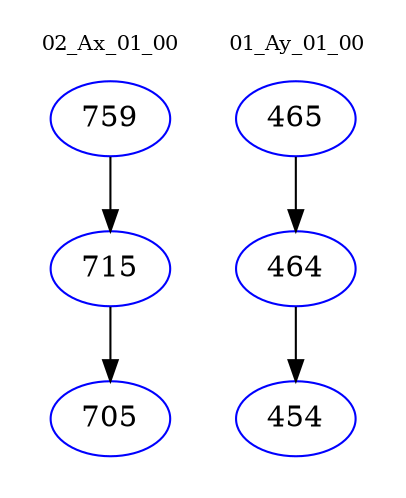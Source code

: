 digraph{
subgraph cluster_0 {
color = white
label = "02_Ax_01_00";
fontsize=10;
T0_759 [label="759", color="blue"]
T0_759 -> T0_715 [color="black"]
T0_715 [label="715", color="blue"]
T0_715 -> T0_705 [color="black"]
T0_705 [label="705", color="blue"]
}
subgraph cluster_1 {
color = white
label = "01_Ay_01_00";
fontsize=10;
T1_465 [label="465", color="blue"]
T1_465 -> T1_464 [color="black"]
T1_464 [label="464", color="blue"]
T1_464 -> T1_454 [color="black"]
T1_454 [label="454", color="blue"]
}
}

